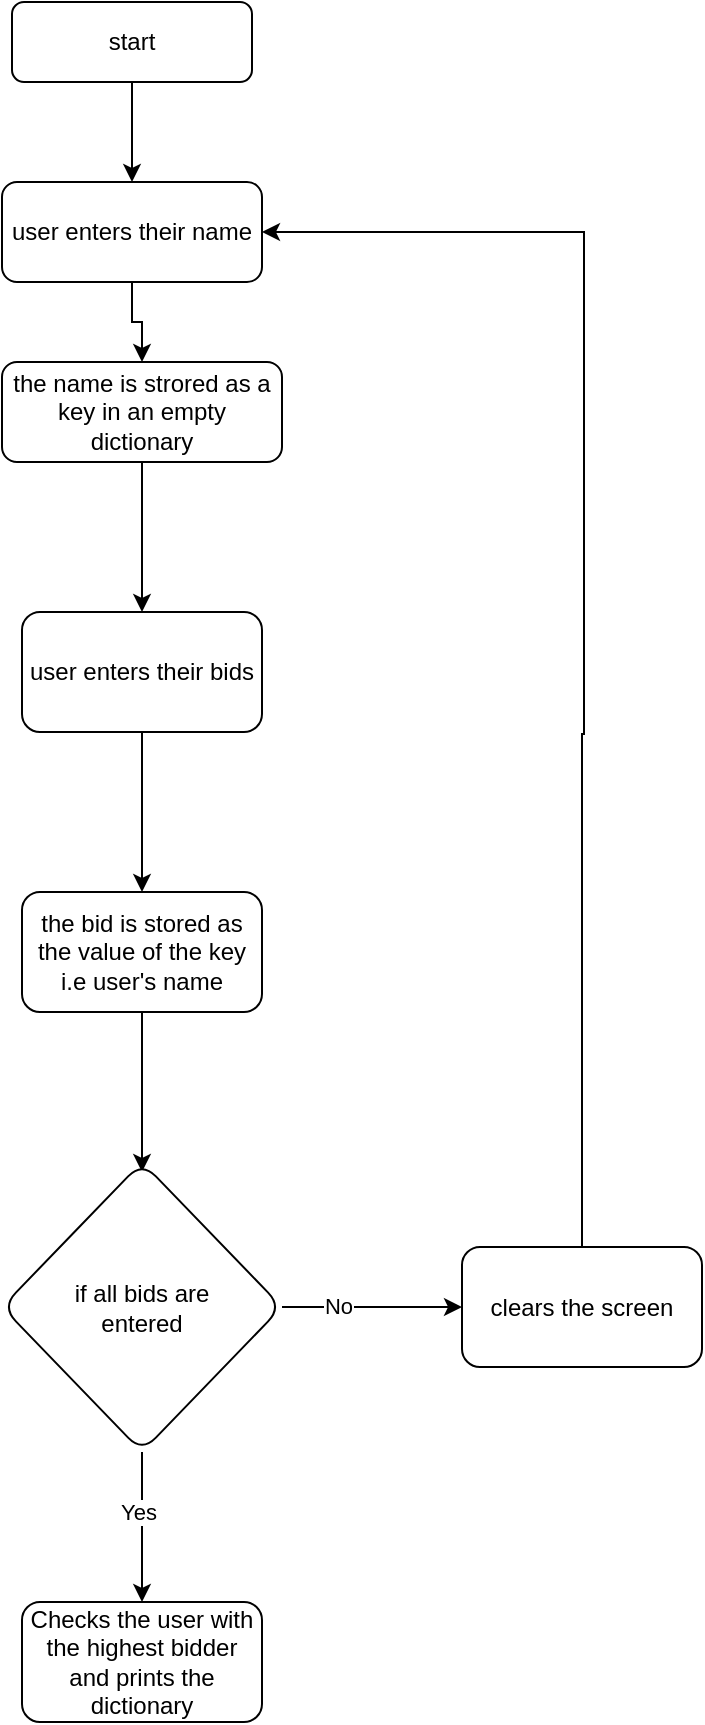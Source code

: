 <mxfile version="24.0.7" type="device">
  <diagram id="C5RBs43oDa-KdzZeNtuy" name="Page-1">
    <mxGraphModel dx="880" dy="434" grid="1" gridSize="10" guides="1" tooltips="1" connect="1" arrows="1" fold="1" page="1" pageScale="1" pageWidth="827" pageHeight="1169" math="0" shadow="0">
      <root>
        <mxCell id="WIyWlLk6GJQsqaUBKTNV-0" />
        <mxCell id="WIyWlLk6GJQsqaUBKTNV-1" parent="WIyWlLk6GJQsqaUBKTNV-0" />
        <mxCell id="cU8U71hISme6L_nRWjwk-4" style="edgeStyle=orthogonalEdgeStyle;rounded=0;orthogonalLoop=1;jettySize=auto;html=1;entryX=0.5;entryY=0;entryDx=0;entryDy=0;" edge="1" parent="WIyWlLk6GJQsqaUBKTNV-1" source="WIyWlLk6GJQsqaUBKTNV-3" target="WIyWlLk6GJQsqaUBKTNV-7">
          <mxGeometry relative="1" as="geometry" />
        </mxCell>
        <mxCell id="WIyWlLk6GJQsqaUBKTNV-3" value="start" style="rounded=1;whiteSpace=wrap;html=1;fontSize=12;glass=0;strokeWidth=1;shadow=0;" parent="WIyWlLk6GJQsqaUBKTNV-1" vertex="1">
          <mxGeometry x="145" y="80" width="120" height="40" as="geometry" />
        </mxCell>
        <mxCell id="WIyWlLk6GJQsqaUBKTNV-7" value="user enters their name" style="rounded=1;whiteSpace=wrap;html=1;fontSize=12;glass=0;strokeWidth=1;shadow=0;" parent="WIyWlLk6GJQsqaUBKTNV-1" vertex="1">
          <mxGeometry x="140" y="170" width="130" height="50" as="geometry" />
        </mxCell>
        <mxCell id="cU8U71hISme6L_nRWjwk-10" value="" style="edgeStyle=orthogonalEdgeStyle;rounded=0;orthogonalLoop=1;jettySize=auto;html=1;" edge="1" parent="WIyWlLk6GJQsqaUBKTNV-1" source="WIyWlLk6GJQsqaUBKTNV-12" target="cU8U71hISme6L_nRWjwk-9">
          <mxGeometry relative="1" as="geometry" />
        </mxCell>
        <mxCell id="WIyWlLk6GJQsqaUBKTNV-12" value="the name is strored as a key in an empty dictionary" style="rounded=1;whiteSpace=wrap;html=1;fontSize=12;glass=0;strokeWidth=1;shadow=0;" parent="WIyWlLk6GJQsqaUBKTNV-1" vertex="1">
          <mxGeometry x="140" y="260" width="140" height="50" as="geometry" />
        </mxCell>
        <mxCell id="cU8U71hISme6L_nRWjwk-6" style="edgeStyle=orthogonalEdgeStyle;rounded=0;orthogonalLoop=1;jettySize=auto;html=1;exitX=0.5;exitY=1;exitDx=0;exitDy=0;entryX=0.5;entryY=0;entryDx=0;entryDy=0;" edge="1" parent="WIyWlLk6GJQsqaUBKTNV-1" source="WIyWlLk6GJQsqaUBKTNV-7" target="WIyWlLk6GJQsqaUBKTNV-12">
          <mxGeometry relative="1" as="geometry" />
        </mxCell>
        <mxCell id="cU8U71hISme6L_nRWjwk-12" value="" style="edgeStyle=orthogonalEdgeStyle;rounded=0;orthogonalLoop=1;jettySize=auto;html=1;" edge="1" parent="WIyWlLk6GJQsqaUBKTNV-1" source="cU8U71hISme6L_nRWjwk-9" target="cU8U71hISme6L_nRWjwk-11">
          <mxGeometry relative="1" as="geometry" />
        </mxCell>
        <mxCell id="cU8U71hISme6L_nRWjwk-9" value="user enters their bids" style="whiteSpace=wrap;html=1;rounded=1;glass=0;strokeWidth=1;shadow=0;" vertex="1" parent="WIyWlLk6GJQsqaUBKTNV-1">
          <mxGeometry x="150" y="385" width="120" height="60" as="geometry" />
        </mxCell>
        <mxCell id="cU8U71hISme6L_nRWjwk-14" value="" style="edgeStyle=orthogonalEdgeStyle;rounded=0;orthogonalLoop=1;jettySize=auto;html=1;" edge="1" parent="WIyWlLk6GJQsqaUBKTNV-1" source="cU8U71hISme6L_nRWjwk-11">
          <mxGeometry relative="1" as="geometry">
            <mxPoint x="210" y="665" as="targetPoint" />
          </mxGeometry>
        </mxCell>
        <mxCell id="cU8U71hISme6L_nRWjwk-11" value="the bid is stored as the value of the key i.e user&#39;s name" style="whiteSpace=wrap;html=1;rounded=1;glass=0;strokeWidth=1;shadow=0;" vertex="1" parent="WIyWlLk6GJQsqaUBKTNV-1">
          <mxGeometry x="150" y="525" width="120" height="60" as="geometry" />
        </mxCell>
        <mxCell id="cU8U71hISme6L_nRWjwk-24" value="" style="edgeStyle=orthogonalEdgeStyle;rounded=0;orthogonalLoop=1;jettySize=auto;html=1;" edge="1" parent="WIyWlLk6GJQsqaUBKTNV-1" source="cU8U71hISme6L_nRWjwk-15" target="cU8U71hISme6L_nRWjwk-23">
          <mxGeometry relative="1" as="geometry" />
        </mxCell>
        <mxCell id="cU8U71hISme6L_nRWjwk-27" value="Yes" style="edgeLabel;html=1;align=center;verticalAlign=middle;resizable=0;points=[];" vertex="1" connectable="0" parent="cU8U71hISme6L_nRWjwk-24">
          <mxGeometry x="-0.216" y="-2" relative="1" as="geometry">
            <mxPoint as="offset" />
          </mxGeometry>
        </mxCell>
        <mxCell id="cU8U71hISme6L_nRWjwk-30" value="" style="edgeStyle=orthogonalEdgeStyle;rounded=0;orthogonalLoop=1;jettySize=auto;html=1;" edge="1" parent="WIyWlLk6GJQsqaUBKTNV-1" source="cU8U71hISme6L_nRWjwk-15" target="cU8U71hISme6L_nRWjwk-29">
          <mxGeometry relative="1" as="geometry" />
        </mxCell>
        <mxCell id="cU8U71hISme6L_nRWjwk-33" value="No" style="edgeLabel;html=1;align=center;verticalAlign=middle;resizable=0;points=[];" vertex="1" connectable="0" parent="cU8U71hISme6L_nRWjwk-30">
          <mxGeometry x="-0.378" y="2" relative="1" as="geometry">
            <mxPoint y="1" as="offset" />
          </mxGeometry>
        </mxCell>
        <mxCell id="cU8U71hISme6L_nRWjwk-15" value="if all bids are&lt;div&gt;entered&lt;/div&gt;" style="rhombus;whiteSpace=wrap;html=1;rounded=1;glass=0;strokeWidth=1;shadow=0;" vertex="1" parent="WIyWlLk6GJQsqaUBKTNV-1">
          <mxGeometry x="140" y="660" width="140" height="145" as="geometry" />
        </mxCell>
        <mxCell id="cU8U71hISme6L_nRWjwk-23" value="Checks the user with the highest bidder and prints the dictionary" style="rounded=1;whiteSpace=wrap;html=1;glass=0;strokeWidth=1;shadow=0;" vertex="1" parent="WIyWlLk6GJQsqaUBKTNV-1">
          <mxGeometry x="150" y="880" width="120" height="60" as="geometry" />
        </mxCell>
        <mxCell id="cU8U71hISme6L_nRWjwk-31" style="edgeStyle=orthogonalEdgeStyle;rounded=0;orthogonalLoop=1;jettySize=auto;html=1;entryX=1;entryY=0.5;entryDx=0;entryDy=0;" edge="1" parent="WIyWlLk6GJQsqaUBKTNV-1" source="cU8U71hISme6L_nRWjwk-29" target="WIyWlLk6GJQsqaUBKTNV-7">
          <mxGeometry relative="1" as="geometry">
            <mxPoint x="430" y="190" as="targetPoint" />
            <Array as="points">
              <mxPoint x="430" y="446" />
              <mxPoint x="431" y="446" />
              <mxPoint x="431" y="195" />
            </Array>
          </mxGeometry>
        </mxCell>
        <mxCell id="cU8U71hISme6L_nRWjwk-29" value="clears the screen" style="whiteSpace=wrap;html=1;rounded=1;glass=0;strokeWidth=1;shadow=0;" vertex="1" parent="WIyWlLk6GJQsqaUBKTNV-1">
          <mxGeometry x="370" y="702.5" width="120" height="60" as="geometry" />
        </mxCell>
      </root>
    </mxGraphModel>
  </diagram>
</mxfile>
